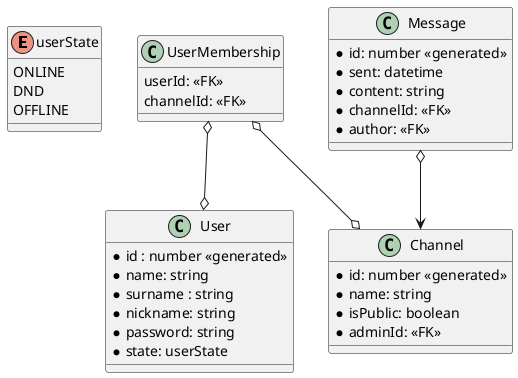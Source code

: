 @startuml lala


enum userState {
    ONLINE
    DND
    OFFLINE
}

Class "User" as rUser {
    * id : number <<generated>>
    * name: string
    * surname : string
    * nickname: string
    * password: string
    * state: userState
}

class "Message" as rMessage {
    * id: number <<generated>>
    * sent: datetime
    * content: string
    * channelId: <<FK>>
    * author: <<FK>>
}

class "Channel" as rChannel {
    * id: number <<generated>>
    * name: string
    * isPublic: boolean
    * adminId: <<FK>>
}

Class "UserMembership" as rUserMembership {
    userId: <<FK>>
    channelId: <<FK>>
}

rUserMembership o--o rUser
rUserMembership o--o rChannel
rMessage o--> rChannel

@enduml
